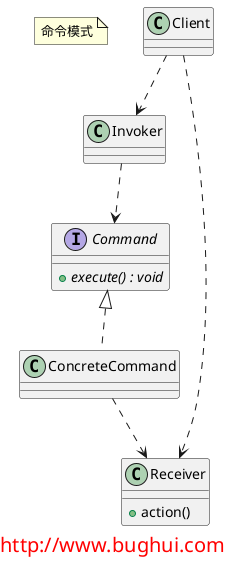 @startuml

note "命令模式" as name

class Invoker{

}

interface Command{
    + {abstract} execute() : void
}

class ConcreteCommand{

}

class Receiver{
    + action()
}

Invoker ..> Command
Command <|.. ConcreteCommand
ConcreteCommand ..> Receiver

Client ..> Invoker
Client ..> Receiver


footer
<font size="20" color="red">http://www.bughui.com</font>
endfooter

@enduml